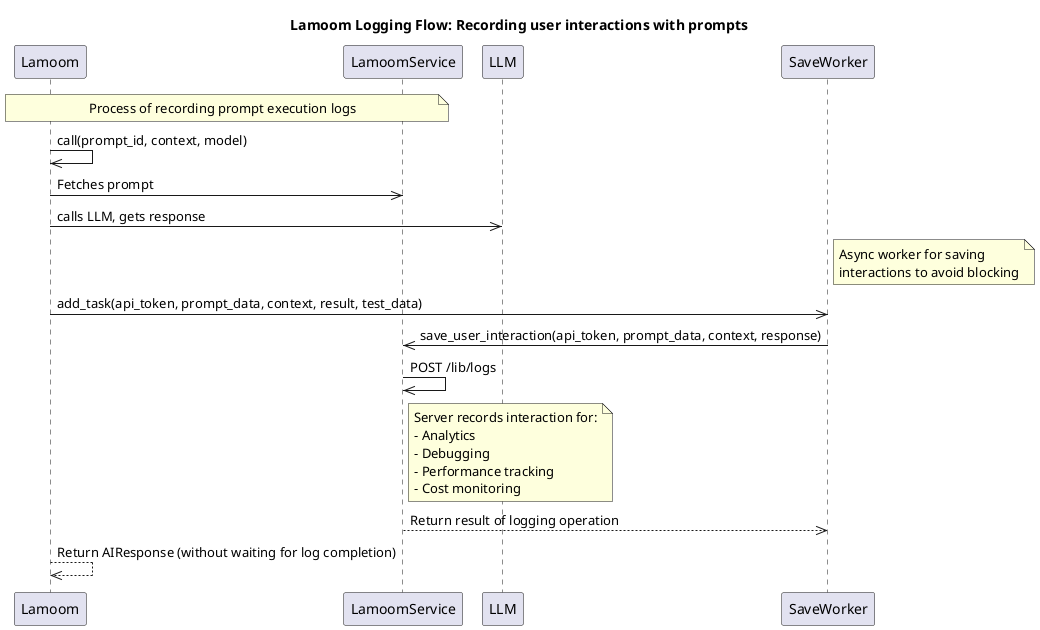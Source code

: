 
  @startuml

  title Lamoom Logging Flow: Recording user interactions with prompts

  note over Lamoom,LamoomService: Process of recording prompt execution logs

    Lamoom->>Lamoom: call(prompt_id, context, model)
    Lamoom->>LamoomService: Fetches prompt
    Lamoom->>LLM: calls LLM, gets response
    note right of SaveWorker: Async worker for saving\ninteractions to avoid blocking

    Lamoom->>SaveWorker: add_task(api_token, prompt_data, context, result, test_data)
    
    SaveWorker->>LamoomService: save_user_interaction(api_token, prompt_data, context, response)
    
    LamoomService->>LamoomService: POST /lib/logs
    note right of LamoomService: Server records interaction for:\n- Analytics\n- Debugging\n- Performance tracking\n- Cost monitoring
    
    LamoomService-->>SaveWorker: Return result of logging operation
    
    Lamoom-->>Lamoom: Return AIResponse (without waiting for log completion)

  @enduml